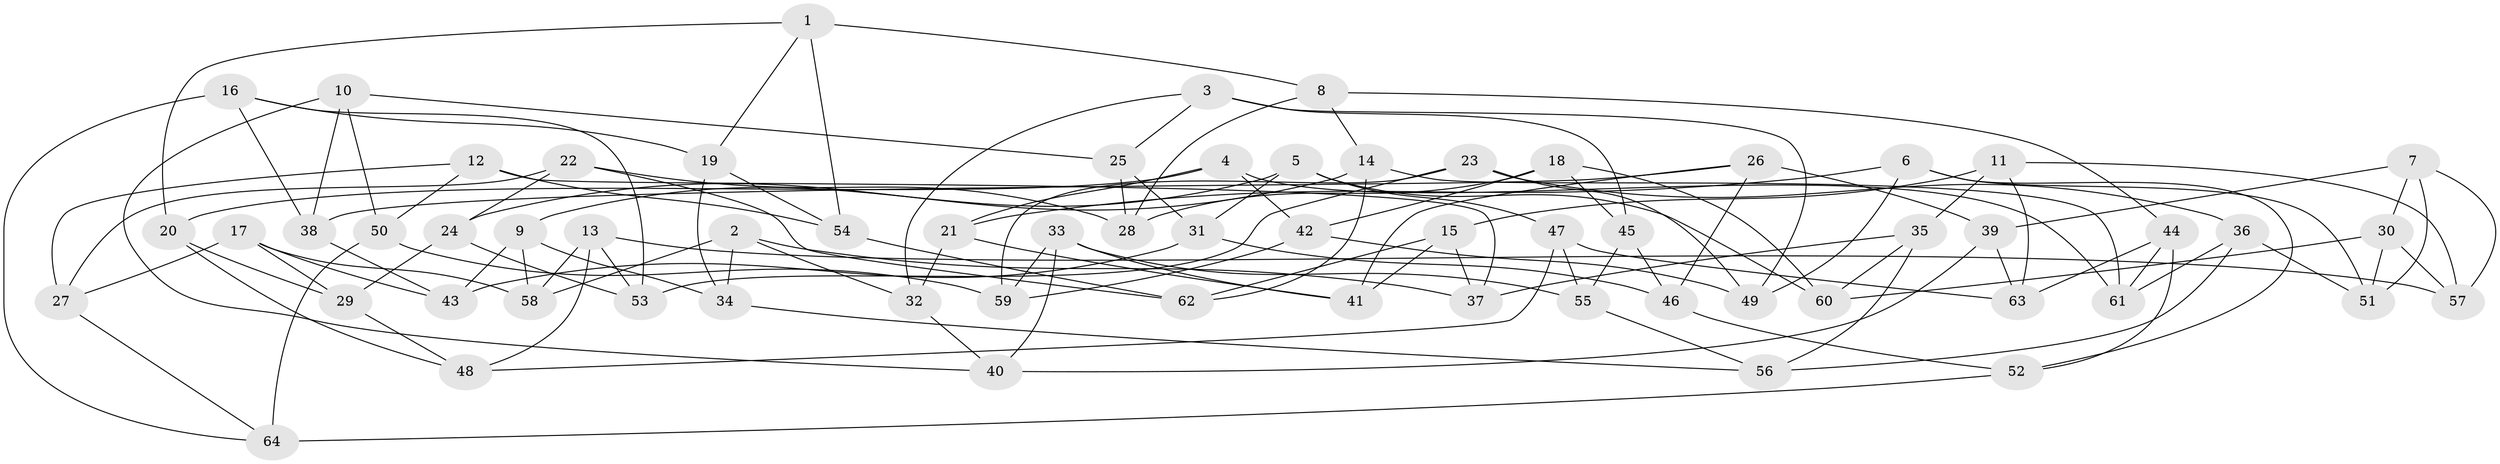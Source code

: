 // Generated by graph-tools (version 1.1) at 2025/50/03/09/25 03:50:54]
// undirected, 64 vertices, 128 edges
graph export_dot {
graph [start="1"]
  node [color=gray90,style=filled];
  1;
  2;
  3;
  4;
  5;
  6;
  7;
  8;
  9;
  10;
  11;
  12;
  13;
  14;
  15;
  16;
  17;
  18;
  19;
  20;
  21;
  22;
  23;
  24;
  25;
  26;
  27;
  28;
  29;
  30;
  31;
  32;
  33;
  34;
  35;
  36;
  37;
  38;
  39;
  40;
  41;
  42;
  43;
  44;
  45;
  46;
  47;
  48;
  49;
  50;
  51;
  52;
  53;
  54;
  55;
  56;
  57;
  58;
  59;
  60;
  61;
  62;
  63;
  64;
  1 -- 19;
  1 -- 20;
  1 -- 8;
  1 -- 54;
  2 -- 32;
  2 -- 34;
  2 -- 37;
  2 -- 58;
  3 -- 25;
  3 -- 45;
  3 -- 49;
  3 -- 32;
  4 -- 61;
  4 -- 42;
  4 -- 21;
  4 -- 20;
  5 -- 31;
  5 -- 60;
  5 -- 47;
  5 -- 9;
  6 -- 21;
  6 -- 49;
  6 -- 52;
  6 -- 51;
  7 -- 30;
  7 -- 39;
  7 -- 51;
  7 -- 57;
  8 -- 14;
  8 -- 44;
  8 -- 28;
  9 -- 34;
  9 -- 43;
  9 -- 58;
  10 -- 50;
  10 -- 40;
  10 -- 38;
  10 -- 25;
  11 -- 15;
  11 -- 57;
  11 -- 35;
  11 -- 63;
  12 -- 27;
  12 -- 50;
  12 -- 54;
  12 -- 37;
  13 -- 58;
  13 -- 53;
  13 -- 48;
  13 -- 57;
  14 -- 61;
  14 -- 24;
  14 -- 62;
  15 -- 62;
  15 -- 41;
  15 -- 37;
  16 -- 19;
  16 -- 53;
  16 -- 64;
  16 -- 38;
  17 -- 27;
  17 -- 43;
  17 -- 29;
  17 -- 58;
  18 -- 28;
  18 -- 45;
  18 -- 60;
  18 -- 42;
  19 -- 34;
  19 -- 54;
  20 -- 48;
  20 -- 29;
  21 -- 41;
  21 -- 32;
  22 -- 27;
  22 -- 24;
  22 -- 28;
  22 -- 62;
  23 -- 53;
  23 -- 49;
  23 -- 59;
  23 -- 36;
  24 -- 53;
  24 -- 29;
  25 -- 31;
  25 -- 28;
  26 -- 46;
  26 -- 41;
  26 -- 38;
  26 -- 39;
  27 -- 64;
  29 -- 48;
  30 -- 57;
  30 -- 60;
  30 -- 51;
  31 -- 43;
  31 -- 46;
  32 -- 40;
  33 -- 55;
  33 -- 41;
  33 -- 40;
  33 -- 59;
  34 -- 56;
  35 -- 37;
  35 -- 60;
  35 -- 56;
  36 -- 51;
  36 -- 61;
  36 -- 56;
  38 -- 43;
  39 -- 63;
  39 -- 40;
  42 -- 59;
  42 -- 49;
  44 -- 52;
  44 -- 63;
  44 -- 61;
  45 -- 55;
  45 -- 46;
  46 -- 52;
  47 -- 48;
  47 -- 63;
  47 -- 55;
  50 -- 59;
  50 -- 64;
  52 -- 64;
  54 -- 62;
  55 -- 56;
}
